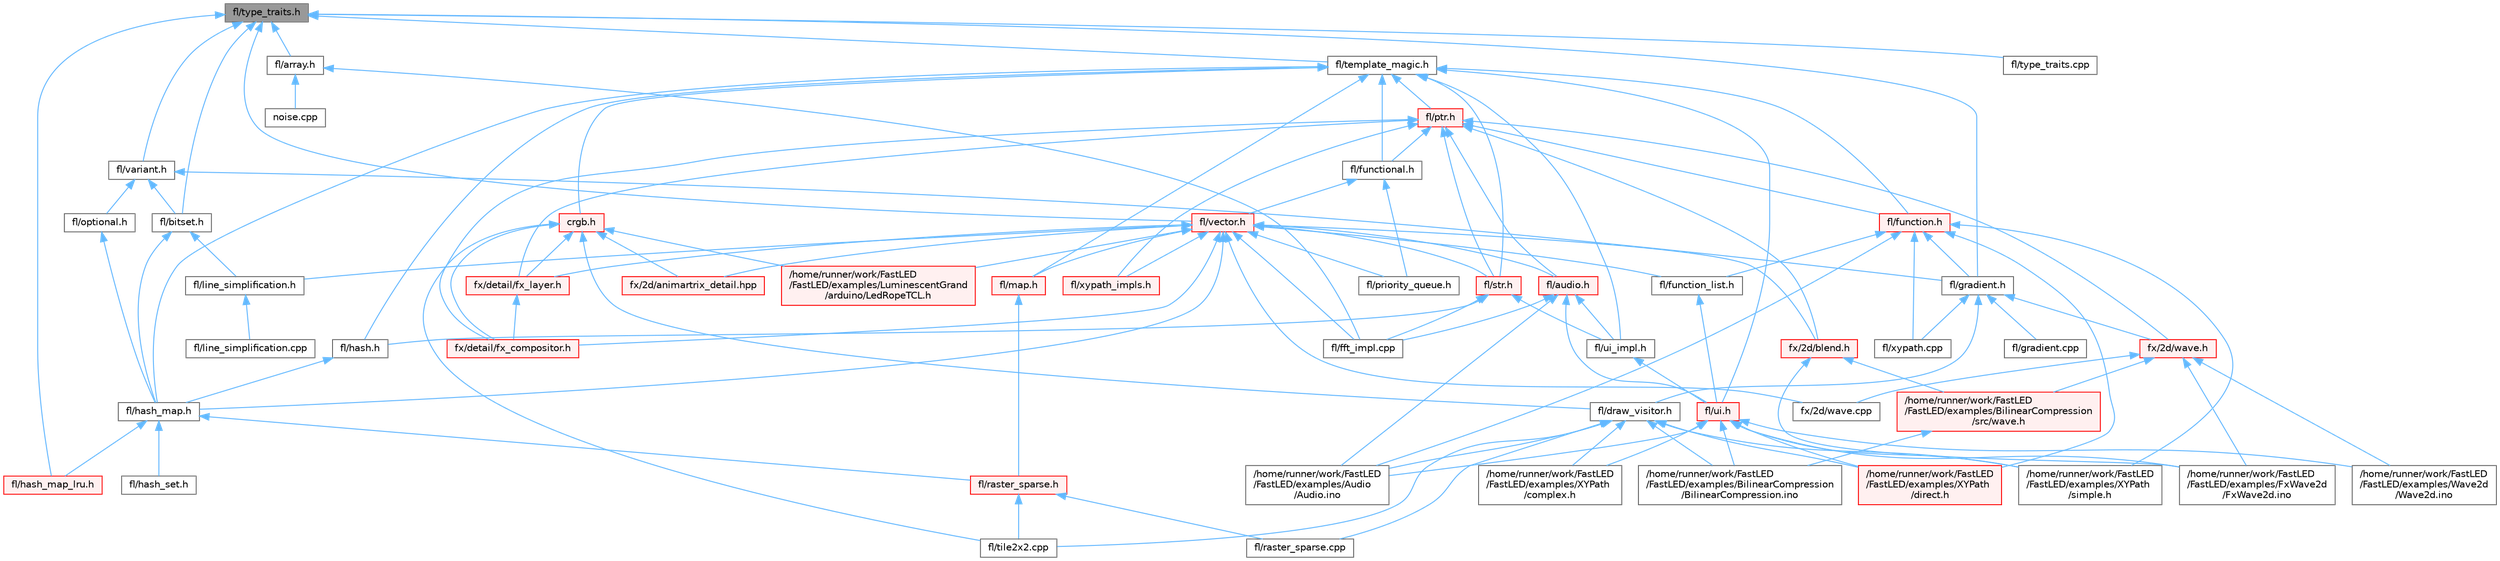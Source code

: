 digraph "fl/type_traits.h"
{
 // INTERACTIVE_SVG=YES
 // LATEX_PDF_SIZE
  bgcolor="transparent";
  edge [fontname=Helvetica,fontsize=10,labelfontname=Helvetica,labelfontsize=10];
  node [fontname=Helvetica,fontsize=10,shape=box,height=0.2,width=0.4];
  Node1 [id="Node000001",label="fl/type_traits.h",height=0.2,width=0.4,color="gray40", fillcolor="grey60", style="filled", fontcolor="black",tooltip=" "];
  Node1 -> Node2 [id="edge1_Node000001_Node000002",dir="back",color="steelblue1",style="solid",tooltip=" "];
  Node2 [id="Node000002",label="fl/array.h",height=0.2,width=0.4,color="grey40", fillcolor="white", style="filled",URL="$db/d63/array_8h.html",tooltip=" "];
  Node2 -> Node3 [id="edge2_Node000002_Node000003",dir="back",color="steelblue1",style="solid",tooltip=" "];
  Node3 [id="Node000003",label="fl/fft_impl.cpp",height=0.2,width=0.4,color="grey40", fillcolor="white", style="filled",URL="$d1/dff/fft__impl_8cpp.html",tooltip=" "];
  Node2 -> Node4 [id="edge3_Node000002_Node000004",dir="back",color="steelblue1",style="solid",tooltip=" "];
  Node4 [id="Node000004",label="noise.cpp",height=0.2,width=0.4,color="grey40", fillcolor="white", style="filled",URL="$d6/de8/noise_8cpp.html",tooltip="Functions to generate and fill arrays with noise."];
  Node1 -> Node5 [id="edge4_Node000001_Node000005",dir="back",color="steelblue1",style="solid",tooltip=" "];
  Node5 [id="Node000005",label="fl/bitset.h",height=0.2,width=0.4,color="grey40", fillcolor="white", style="filled",URL="$d1/d69/bitset_8h.html",tooltip=" "];
  Node5 -> Node6 [id="edge5_Node000005_Node000006",dir="back",color="steelblue1",style="solid",tooltip=" "];
  Node6 [id="Node000006",label="fl/hash_map.h",height=0.2,width=0.4,color="grey40", fillcolor="white", style="filled",URL="$d6/d13/hash__map_8h.html",tooltip=" "];
  Node6 -> Node7 [id="edge6_Node000006_Node000007",dir="back",color="steelblue1",style="solid",tooltip=" "];
  Node7 [id="Node000007",label="fl/hash_map_lru.h",height=0.2,width=0.4,color="red", fillcolor="#FFF0F0", style="filled",URL="$dd/d0c/hash__map__lru_8h.html",tooltip=" "];
  Node6 -> Node10 [id="edge7_Node000006_Node000010",dir="back",color="steelblue1",style="solid",tooltip=" "];
  Node10 [id="Node000010",label="fl/hash_set.h",height=0.2,width=0.4,color="grey40", fillcolor="white", style="filled",URL="$dc/de3/hash__set_8h.html",tooltip=" "];
  Node6 -> Node11 [id="edge8_Node000006_Node000011",dir="back",color="steelblue1",style="solid",tooltip=" "];
  Node11 [id="Node000011",label="fl/raster_sparse.h",height=0.2,width=0.4,color="red", fillcolor="#FFF0F0", style="filled",URL="$d4/df9/raster__sparse_8h.html",tooltip=" "];
  Node11 -> Node26 [id="edge9_Node000011_Node000026",dir="back",color="steelblue1",style="solid",tooltip=" "];
  Node26 [id="Node000026",label="fl/raster_sparse.cpp",height=0.2,width=0.4,color="grey40", fillcolor="white", style="filled",URL="$d7/d58/raster__sparse_8cpp.html",tooltip=" "];
  Node11 -> Node23 [id="edge10_Node000011_Node000023",dir="back",color="steelblue1",style="solid",tooltip=" "];
  Node23 [id="Node000023",label="fl/tile2x2.cpp",height=0.2,width=0.4,color="grey40", fillcolor="white", style="filled",URL="$db/d15/tile2x2_8cpp.html",tooltip=" "];
  Node5 -> Node27 [id="edge11_Node000005_Node000027",dir="back",color="steelblue1",style="solid",tooltip=" "];
  Node27 [id="Node000027",label="fl/line_simplification.h",height=0.2,width=0.4,color="grey40", fillcolor="white", style="filled",URL="$d8/da7/line__simplification_8h.html",tooltip=" "];
  Node27 -> Node28 [id="edge12_Node000027_Node000028",dir="back",color="steelblue1",style="solid",tooltip=" "];
  Node28 [id="Node000028",label="fl/line_simplification.cpp",height=0.2,width=0.4,color="grey40", fillcolor="white", style="filled",URL="$de/ddb/line__simplification_8cpp.html",tooltip=" "];
  Node1 -> Node29 [id="edge13_Node000001_Node000029",dir="back",color="steelblue1",style="solid",tooltip=" "];
  Node29 [id="Node000029",label="fl/gradient.h",height=0.2,width=0.4,color="grey40", fillcolor="white", style="filled",URL="$db/dfe/gradient_8h.html",tooltip=" "];
  Node29 -> Node30 [id="edge14_Node000029_Node000030",dir="back",color="steelblue1",style="solid",tooltip=" "];
  Node30 [id="Node000030",label="fl/draw_visitor.h",height=0.2,width=0.4,color="grey40", fillcolor="white", style="filled",URL="$d0/d4f/draw__visitor_8h.html",tooltip=" "];
  Node30 -> Node13 [id="edge15_Node000030_Node000013",dir="back",color="steelblue1",style="solid",tooltip=" "];
  Node13 [id="Node000013",label="/home/runner/work/FastLED\l/FastLED/examples/Audio\l/Audio.ino",height=0.2,width=0.4,color="grey40", fillcolor="white", style="filled",URL="$dc/d5d/_audio_8ino.html",tooltip=" "];
  Node30 -> Node14 [id="edge16_Node000030_Node000014",dir="back",color="steelblue1",style="solid",tooltip=" "];
  Node14 [id="Node000014",label="/home/runner/work/FastLED\l/FastLED/examples/BilinearCompression\l/BilinearCompression.ino",height=0.2,width=0.4,color="grey40", fillcolor="white", style="filled",URL="$da/d05/_bilinear_compression_8ino.html",tooltip=" "];
  Node30 -> Node17 [id="edge17_Node000030_Node000017",dir="back",color="steelblue1",style="solid",tooltip=" "];
  Node17 [id="Node000017",label="/home/runner/work/FastLED\l/FastLED/examples/XYPath\l/complex.h",height=0.2,width=0.4,color="grey40", fillcolor="white", style="filled",URL="$d7/d3b/complex_8h.html",tooltip=" "];
  Node30 -> Node18 [id="edge18_Node000030_Node000018",dir="back",color="steelblue1",style="solid",tooltip=" "];
  Node18 [id="Node000018",label="/home/runner/work/FastLED\l/FastLED/examples/XYPath\l/direct.h",height=0.2,width=0.4,color="red", fillcolor="#FFF0F0", style="filled",URL="$d6/daf/direct_8h.html",tooltip=" "];
  Node30 -> Node20 [id="edge19_Node000030_Node000020",dir="back",color="steelblue1",style="solid",tooltip=" "];
  Node20 [id="Node000020",label="/home/runner/work/FastLED\l/FastLED/examples/XYPath\l/simple.h",height=0.2,width=0.4,color="grey40", fillcolor="white", style="filled",URL="$d8/d14/simple_8h.html",tooltip=" "];
  Node30 -> Node26 [id="edge20_Node000030_Node000026",dir="back",color="steelblue1",style="solid",tooltip=" "];
  Node30 -> Node23 [id="edge21_Node000030_Node000023",dir="back",color="steelblue1",style="solid",tooltip=" "];
  Node29 -> Node31 [id="edge22_Node000029_Node000031",dir="back",color="steelblue1",style="solid",tooltip=" "];
  Node31 [id="Node000031",label="fl/gradient.cpp",height=0.2,width=0.4,color="grey40", fillcolor="white", style="filled",URL="$d3/d77/gradient_8cpp.html",tooltip=" "];
  Node29 -> Node24 [id="edge23_Node000029_Node000024",dir="back",color="steelblue1",style="solid",tooltip=" "];
  Node24 [id="Node000024",label="fl/xypath.cpp",height=0.2,width=0.4,color="grey40", fillcolor="white", style="filled",URL="$d4/d78/xypath_8cpp.html",tooltip=" "];
  Node29 -> Node32 [id="edge24_Node000029_Node000032",dir="back",color="steelblue1",style="solid",tooltip=" "];
  Node32 [id="Node000032",label="fx/2d/wave.h",height=0.2,width=0.4,color="red", fillcolor="#FFF0F0", style="filled",URL="$de/de9/src_2fx_22d_2wave_8h.html",tooltip=" "];
  Node32 -> Node15 [id="edge25_Node000032_Node000015",dir="back",color="steelblue1",style="solid",tooltip=" "];
  Node15 [id="Node000015",label="/home/runner/work/FastLED\l/FastLED/examples/BilinearCompression\l/src/wave.h",height=0.2,width=0.4,color="red", fillcolor="#FFF0F0", style="filled",URL="$d5/d16/examples_2_bilinear_compression_2src_2wave_8h.html",tooltip=" "];
  Node15 -> Node14 [id="edge26_Node000015_Node000014",dir="back",color="steelblue1",style="solid",tooltip=" "];
  Node32 -> Node33 [id="edge27_Node000032_Node000033",dir="back",color="steelblue1",style="solid",tooltip=" "];
  Node33 [id="Node000033",label="/home/runner/work/FastLED\l/FastLED/examples/FxWave2d\l/FxWave2d.ino",height=0.2,width=0.4,color="grey40", fillcolor="white", style="filled",URL="$dd/d10/_fx_wave2d_8ino.html",tooltip=" "];
  Node32 -> Node34 [id="edge28_Node000032_Node000034",dir="back",color="steelblue1",style="solid",tooltip=" "];
  Node34 [id="Node000034",label="/home/runner/work/FastLED\l/FastLED/examples/Wave2d\l/Wave2d.ino",height=0.2,width=0.4,color="grey40", fillcolor="white", style="filled",URL="$dd/d44/_wave2d_8ino.html",tooltip=" "];
  Node32 -> Node35 [id="edge29_Node000032_Node000035",dir="back",color="steelblue1",style="solid",tooltip=" "];
  Node35 [id="Node000035",label="fx/2d/wave.cpp",height=0.2,width=0.4,color="grey40", fillcolor="white", style="filled",URL="$d4/d7c/src_2fx_22d_2wave_8cpp.html",tooltip=" "];
  Node1 -> Node7 [id="edge30_Node000001_Node000007",dir="back",color="steelblue1",style="solid",tooltip=" "];
  Node1 -> Node36 [id="edge31_Node000001_Node000036",dir="back",color="steelblue1",style="solid",tooltip=" "];
  Node36 [id="Node000036",label="fl/template_magic.h",height=0.2,width=0.4,color="grey40", fillcolor="white", style="filled",URL="$d8/d0c/template__magic_8h.html",tooltip=" "];
  Node36 -> Node37 [id="edge32_Node000036_Node000037",dir="back",color="steelblue1",style="solid",tooltip=" "];
  Node37 [id="Node000037",label="crgb.h",height=0.2,width=0.4,color="red", fillcolor="#FFF0F0", style="filled",URL="$db/dd1/crgb_8h.html",tooltip="Defines the red, green, and blue (RGB) pixel struct."];
  Node37 -> Node41 [id="edge33_Node000037_Node000041",dir="back",color="steelblue1",style="solid",tooltip=" "];
  Node41 [id="Node000041",label="/home/runner/work/FastLED\l/FastLED/examples/LuminescentGrand\l/arduino/LedRopeTCL.h",height=0.2,width=0.4,color="red", fillcolor="#FFF0F0", style="filled",URL="$d9/d7e/_led_rope_t_c_l_8h.html",tooltip=" "];
  Node37 -> Node30 [id="edge34_Node000037_Node000030",dir="back",color="steelblue1",style="solid",tooltip=" "];
  Node37 -> Node23 [id="edge35_Node000037_Node000023",dir="back",color="steelblue1",style="solid",tooltip=" "];
  Node37 -> Node230 [id="edge36_Node000037_Node000230",dir="back",color="steelblue1",style="solid",tooltip=" "];
  Node230 [id="Node000230",label="fx/2d/animartrix_detail.hpp",height=0.2,width=0.4,color="red", fillcolor="#FFF0F0", style="filled",URL="$d3/d3b/animartrix__detail_8hpp.html",tooltip=" "];
  Node37 -> Node216 [id="edge37_Node000037_Node000216",dir="back",color="steelblue1",style="solid",tooltip=" "];
  Node216 [id="Node000216",label="fx/detail/fx_compositor.h",height=0.2,width=0.4,color="red", fillcolor="#FFF0F0", style="filled",URL="$d5/d6b/fx__compositor_8h.html",tooltip=" "];
  Node37 -> Node215 [id="edge38_Node000037_Node000215",dir="back",color="steelblue1",style="solid",tooltip=" "];
  Node215 [id="Node000215",label="fx/detail/fx_layer.h",height=0.2,width=0.4,color="red", fillcolor="#FFF0F0", style="filled",URL="$d7/d2f/fx__layer_8h.html",tooltip=" "];
  Node215 -> Node216 [id="edge39_Node000215_Node000216",dir="back",color="steelblue1",style="solid",tooltip=" "];
  Node36 -> Node241 [id="edge40_Node000036_Node000241",dir="back",color="steelblue1",style="solid",tooltip=" "];
  Node241 [id="Node000241",label="fl/function.h",height=0.2,width=0.4,color="red", fillcolor="#FFF0F0", style="filled",URL="$dd/d67/function_8h.html",tooltip=" "];
  Node241 -> Node13 [id="edge41_Node000241_Node000013",dir="back",color="steelblue1",style="solid",tooltip=" "];
  Node241 -> Node18 [id="edge42_Node000241_Node000018",dir="back",color="steelblue1",style="solid",tooltip=" "];
  Node241 -> Node20 [id="edge43_Node000241_Node000020",dir="back",color="steelblue1",style="solid",tooltip=" "];
  Node241 -> Node242 [id="edge44_Node000241_Node000242",dir="back",color="steelblue1",style="solid",tooltip=" "];
  Node242 [id="Node000242",label="fl/function_list.h",height=0.2,width=0.4,color="grey40", fillcolor="white", style="filled",URL="$d0/d64/function__list_8h.html",tooltip=" "];
  Node242 -> Node204 [id="edge45_Node000242_Node000204",dir="back",color="steelblue1",style="solid",tooltip=" "];
  Node204 [id="Node000204",label="fl/ui.h",height=0.2,width=0.4,color="red", fillcolor="#FFF0F0", style="filled",URL="$d9/d3b/ui_8h.html",tooltip=" "];
  Node204 -> Node13 [id="edge46_Node000204_Node000013",dir="back",color="steelblue1",style="solid",tooltip=" "];
  Node204 -> Node14 [id="edge47_Node000204_Node000014",dir="back",color="steelblue1",style="solid",tooltip=" "];
  Node204 -> Node33 [id="edge48_Node000204_Node000033",dir="back",color="steelblue1",style="solid",tooltip=" "];
  Node204 -> Node34 [id="edge49_Node000204_Node000034",dir="back",color="steelblue1",style="solid",tooltip=" "];
  Node204 -> Node17 [id="edge50_Node000204_Node000017",dir="back",color="steelblue1",style="solid",tooltip=" "];
  Node204 -> Node18 [id="edge51_Node000204_Node000018",dir="back",color="steelblue1",style="solid",tooltip=" "];
  Node204 -> Node20 [id="edge52_Node000204_Node000020",dir="back",color="steelblue1",style="solid",tooltip=" "];
  Node241 -> Node29 [id="edge53_Node000241_Node000029",dir="back",color="steelblue1",style="solid",tooltip=" "];
  Node241 -> Node24 [id="edge54_Node000241_Node000024",dir="back",color="steelblue1",style="solid",tooltip=" "];
  Node36 -> Node243 [id="edge55_Node000036_Node000243",dir="back",color="steelblue1",style="solid",tooltip=" "];
  Node243 [id="Node000243",label="fl/functional.h",height=0.2,width=0.4,color="grey40", fillcolor="white", style="filled",URL="$d8/dea/functional_8h.html",tooltip=" "];
  Node243 -> Node244 [id="edge56_Node000243_Node000244",dir="back",color="steelblue1",style="solid",tooltip=" "];
  Node244 [id="Node000244",label="fl/priority_queue.h",height=0.2,width=0.4,color="grey40", fillcolor="white", style="filled",URL="$d4/da1/priority__queue_8h.html",tooltip=" "];
  Node243 -> Node245 [id="edge57_Node000243_Node000245",dir="back",color="steelblue1",style="solid",tooltip=" "];
  Node245 [id="Node000245",label="fl/vector.h",height=0.2,width=0.4,color="red", fillcolor="#FFF0F0", style="filled",URL="$d6/d68/vector_8h.html",tooltip=" "];
  Node245 -> Node41 [id="edge58_Node000245_Node000041",dir="back",color="steelblue1",style="solid",tooltip=" "];
  Node245 -> Node246 [id="edge59_Node000245_Node000246",dir="back",color="steelblue1",style="solid",tooltip=" "];
  Node246 [id="Node000246",label="fl/audio.h",height=0.2,width=0.4,color="red", fillcolor="#FFF0F0", style="filled",URL="$da/d09/audio_8h.html",tooltip=" "];
  Node246 -> Node13 [id="edge60_Node000246_Node000013",dir="back",color="steelblue1",style="solid",tooltip=" "];
  Node246 -> Node3 [id="edge61_Node000246_Node000003",dir="back",color="steelblue1",style="solid",tooltip=" "];
  Node246 -> Node204 [id="edge62_Node000246_Node000204",dir="back",color="steelblue1",style="solid",tooltip=" "];
  Node246 -> Node203 [id="edge63_Node000246_Node000203",dir="back",color="steelblue1",style="solid",tooltip=" "];
  Node203 [id="Node000203",label="fl/ui_impl.h",height=0.2,width=0.4,color="grey40", fillcolor="white", style="filled",URL="$d6/dc0/ui__impl_8h.html",tooltip=" "];
  Node203 -> Node204 [id="edge64_Node000203_Node000204",dir="back",color="steelblue1",style="solid",tooltip=" "];
  Node245 -> Node3 [id="edge65_Node000245_Node000003",dir="back",color="steelblue1",style="solid",tooltip=" "];
  Node245 -> Node242 [id="edge66_Node000245_Node000242",dir="back",color="steelblue1",style="solid",tooltip=" "];
  Node245 -> Node6 [id="edge67_Node000245_Node000006",dir="back",color="steelblue1",style="solid",tooltip=" "];
  Node245 -> Node27 [id="edge68_Node000245_Node000027",dir="back",color="steelblue1",style="solid",tooltip=" "];
  Node245 -> Node250 [id="edge69_Node000245_Node000250",dir="back",color="steelblue1",style="solid",tooltip=" "];
  Node250 [id="Node000250",label="fl/map.h",height=0.2,width=0.4,color="red", fillcolor="#FFF0F0", style="filled",URL="$dc/db7/map_8h.html",tooltip=" "];
  Node250 -> Node11 [id="edge70_Node000250_Node000011",dir="back",color="steelblue1",style="solid",tooltip=" "];
  Node245 -> Node244 [id="edge71_Node000245_Node000244",dir="back",color="steelblue1",style="solid",tooltip=" "];
  Node245 -> Node255 [id="edge72_Node000245_Node000255",dir="back",color="steelblue1",style="solid",tooltip=" "];
  Node255 [id="Node000255",label="fl/str.h",height=0.2,width=0.4,color="red", fillcolor="#FFF0F0", style="filled",URL="$d1/d93/str_8h.html",tooltip=" "];
  Node255 -> Node3 [id="edge73_Node000255_Node000003",dir="back",color="steelblue1",style="solid",tooltip=" "];
  Node255 -> Node256 [id="edge74_Node000255_Node000256",dir="back",color="steelblue1",style="solid",tooltip=" "];
  Node256 [id="Node000256",label="fl/hash.h",height=0.2,width=0.4,color="grey40", fillcolor="white", style="filled",URL="$db/dfb/hash_8h.html",tooltip=" "];
  Node256 -> Node6 [id="edge75_Node000256_Node000006",dir="back",color="steelblue1",style="solid",tooltip=" "];
  Node255 -> Node203 [id="edge76_Node000255_Node000203",dir="back",color="steelblue1",style="solid",tooltip=" "];
  Node245 -> Node213 [id="edge77_Node000245_Node000213",dir="back",color="steelblue1",style="solid",tooltip=" "];
  Node213 [id="Node000213",label="fl/xypath_impls.h",height=0.2,width=0.4,color="red", fillcolor="#FFF0F0", style="filled",URL="$d8/d5f/xypath__impls_8h.html",tooltip=" "];
  Node245 -> Node230 [id="edge78_Node000245_Node000230",dir="back",color="steelblue1",style="solid",tooltip=" "];
  Node245 -> Node214 [id="edge79_Node000245_Node000214",dir="back",color="steelblue1",style="solid",tooltip=" "];
  Node214 [id="Node000214",label="fx/2d/blend.h",height=0.2,width=0.4,color="red", fillcolor="#FFF0F0", style="filled",URL="$d8/d4e/blend_8h.html",tooltip=" "];
  Node214 -> Node15 [id="edge80_Node000214_Node000015",dir="back",color="steelblue1",style="solid",tooltip=" "];
  Node214 -> Node33 [id="edge81_Node000214_Node000033",dir="back",color="steelblue1",style="solid",tooltip=" "];
  Node245 -> Node35 [id="edge82_Node000245_Node000035",dir="back",color="steelblue1",style="solid",tooltip=" "];
  Node245 -> Node216 [id="edge83_Node000245_Node000216",dir="back",color="steelblue1",style="solid",tooltip=" "];
  Node245 -> Node215 [id="edge84_Node000245_Node000215",dir="back",color="steelblue1",style="solid",tooltip=" "];
  Node36 -> Node256 [id="edge85_Node000036_Node000256",dir="back",color="steelblue1",style="solid",tooltip=" "];
  Node36 -> Node6 [id="edge86_Node000036_Node000006",dir="back",color="steelblue1",style="solid",tooltip=" "];
  Node36 -> Node250 [id="edge87_Node000036_Node000250",dir="back",color="steelblue1",style="solid",tooltip=" "];
  Node36 -> Node276 [id="edge88_Node000036_Node000276",dir="back",color="steelblue1",style="solid",tooltip=" "];
  Node276 [id="Node000276",label="fl/ptr.h",height=0.2,width=0.4,color="red", fillcolor="#FFF0F0", style="filled",URL="$dd/d98/ptr_8h.html",tooltip=" "];
  Node276 -> Node246 [id="edge89_Node000276_Node000246",dir="back",color="steelblue1",style="solid",tooltip=" "];
  Node276 -> Node241 [id="edge90_Node000276_Node000241",dir="back",color="steelblue1",style="solid",tooltip=" "];
  Node276 -> Node243 [id="edge91_Node000276_Node000243",dir="back",color="steelblue1",style="solid",tooltip=" "];
  Node276 -> Node255 [id="edge92_Node000276_Node000255",dir="back",color="steelblue1",style="solid",tooltip=" "];
  Node276 -> Node213 [id="edge93_Node000276_Node000213",dir="back",color="steelblue1",style="solid",tooltip=" "];
  Node276 -> Node214 [id="edge94_Node000276_Node000214",dir="back",color="steelblue1",style="solid",tooltip=" "];
  Node276 -> Node32 [id="edge95_Node000276_Node000032",dir="back",color="steelblue1",style="solid",tooltip=" "];
  Node276 -> Node216 [id="edge96_Node000276_Node000216",dir="back",color="steelblue1",style="solid",tooltip=" "];
  Node276 -> Node215 [id="edge97_Node000276_Node000215",dir="back",color="steelblue1",style="solid",tooltip=" "];
  Node36 -> Node255 [id="edge98_Node000036_Node000255",dir="back",color="steelblue1",style="solid",tooltip=" "];
  Node36 -> Node204 [id="edge99_Node000036_Node000204",dir="back",color="steelblue1",style="solid",tooltip=" "];
  Node36 -> Node203 [id="edge100_Node000036_Node000203",dir="back",color="steelblue1",style="solid",tooltip=" "];
  Node1 -> Node280 [id="edge101_Node000001_Node000280",dir="back",color="steelblue1",style="solid",tooltip=" "];
  Node280 [id="Node000280",label="fl/type_traits.cpp",height=0.2,width=0.4,color="grey40", fillcolor="white", style="filled",URL="$d8/d33/type__traits_8cpp.html",tooltip=" "];
  Node1 -> Node281 [id="edge102_Node000001_Node000281",dir="back",color="steelblue1",style="solid",tooltip=" "];
  Node281 [id="Node000281",label="fl/variant.h",height=0.2,width=0.4,color="grey40", fillcolor="white", style="filled",URL="$d6/d10/variant_8h.html",tooltip=" "];
  Node281 -> Node5 [id="edge103_Node000281_Node000005",dir="back",color="steelblue1",style="solid",tooltip=" "];
  Node281 -> Node29 [id="edge104_Node000281_Node000029",dir="back",color="steelblue1",style="solid",tooltip=" "];
  Node281 -> Node282 [id="edge105_Node000281_Node000282",dir="back",color="steelblue1",style="solid",tooltip=" "];
  Node282 [id="Node000282",label="fl/optional.h",height=0.2,width=0.4,color="grey40", fillcolor="white", style="filled",URL="$dc/d62/optional_8h.html",tooltip=" "];
  Node282 -> Node6 [id="edge106_Node000282_Node000006",dir="back",color="steelblue1",style="solid",tooltip=" "];
  Node1 -> Node245 [id="edge107_Node000001_Node000245",dir="back",color="steelblue1",style="solid",tooltip=" "];
}
